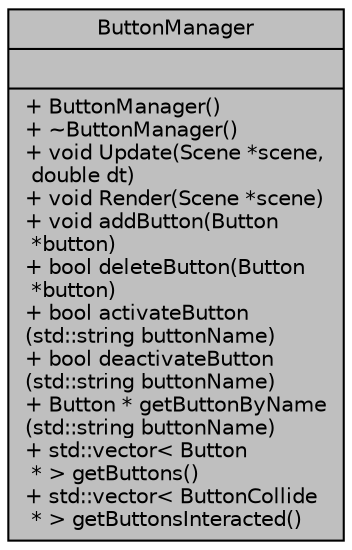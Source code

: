 digraph "ButtonManager"
{
 // LATEX_PDF_SIZE
  edge [fontname="Helvetica",fontsize="10",labelfontname="Helvetica",labelfontsize="10"];
  node [fontname="Helvetica",fontsize="10",shape=record];
  Node1 [label="{ButtonManager\n||+  ButtonManager()\l+  ~ButtonManager()\l+ void Update(Scene *scene,\l double dt)\l+ void Render(Scene *scene)\l+ void addButton(Button\l *button)\l+ bool deleteButton(Button\l *button)\l+ bool activateButton\l(std::string buttonName)\l+ bool deactivateButton\l(std::string buttonName)\l+ Button * getButtonByName\l(std::string buttonName)\l+ std::vector\< Button\l * \> getButtons()\l+ std::vector\< ButtonCollide\l * \> getButtonsInteracted()\l}",height=0.2,width=0.4,color="black", fillcolor="grey75", style="filled", fontcolor="black",tooltip="Manages all Buttons in a single instance."];
}
